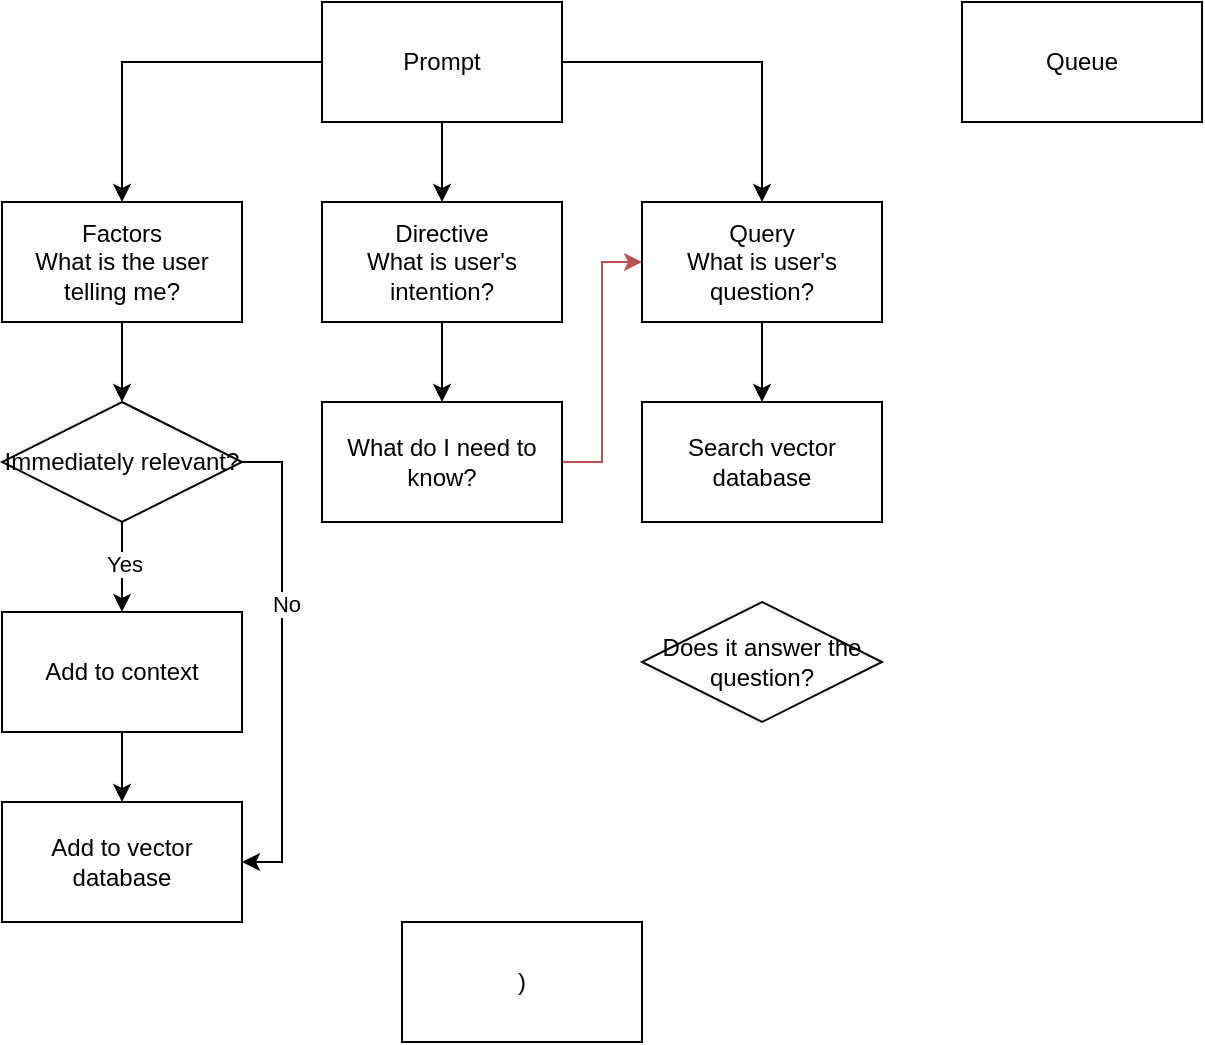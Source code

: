 <mxfile version="22.0.2" type="device">
  <diagram name="第 1 页" id="72OmI5acA52hv8ftlE3r">
    <mxGraphModel dx="1831" dy="598" grid="1" gridSize="10" guides="1" tooltips="1" connect="1" arrows="1" fold="1" page="1" pageScale="1" pageWidth="827" pageHeight="1169" math="0" shadow="0">
      <root>
        <mxCell id="0" />
        <mxCell id="1" parent="0" />
        <mxCell id="kRrdnNfyzmg29LNF8Zb7-5" style="edgeStyle=orthogonalEdgeStyle;rounded=0;orthogonalLoop=1;jettySize=auto;html=1;entryX=0.5;entryY=0;entryDx=0;entryDy=0;" edge="1" parent="1" source="kRrdnNfyzmg29LNF8Zb7-1" target="kRrdnNfyzmg29LNF8Zb7-4">
          <mxGeometry relative="1" as="geometry" />
        </mxCell>
        <mxCell id="kRrdnNfyzmg29LNF8Zb7-6" style="edgeStyle=orthogonalEdgeStyle;rounded=0;orthogonalLoop=1;jettySize=auto;html=1;entryX=0.5;entryY=0;entryDx=0;entryDy=0;" edge="1" parent="1" source="kRrdnNfyzmg29LNF8Zb7-1" target="kRrdnNfyzmg29LNF8Zb7-3">
          <mxGeometry relative="1" as="geometry" />
        </mxCell>
        <mxCell id="kRrdnNfyzmg29LNF8Zb7-11" style="edgeStyle=orthogonalEdgeStyle;rounded=0;orthogonalLoop=1;jettySize=auto;html=1;entryX=0.5;entryY=0;entryDx=0;entryDy=0;" edge="1" parent="1" source="kRrdnNfyzmg29LNF8Zb7-1" target="kRrdnNfyzmg29LNF8Zb7-10">
          <mxGeometry relative="1" as="geometry" />
        </mxCell>
        <mxCell id="kRrdnNfyzmg29LNF8Zb7-1" value="Prompt&lt;br&gt;" style="rounded=0;whiteSpace=wrap;html=1;" vertex="1" parent="1">
          <mxGeometry x="120" y="220" width="120" height="60" as="geometry" />
        </mxCell>
        <mxCell id="kRrdnNfyzmg29LNF8Zb7-9" style="edgeStyle=orthogonalEdgeStyle;rounded=0;orthogonalLoop=1;jettySize=auto;html=1;" edge="1" parent="1" source="kRrdnNfyzmg29LNF8Zb7-3" target="kRrdnNfyzmg29LNF8Zb7-7">
          <mxGeometry relative="1" as="geometry" />
        </mxCell>
        <mxCell id="kRrdnNfyzmg29LNF8Zb7-3" value="Directive&lt;br&gt;What is user&#39;s intention?" style="rounded=0;whiteSpace=wrap;html=1;" vertex="1" parent="1">
          <mxGeometry x="120" y="320" width="120" height="60" as="geometry" />
        </mxCell>
        <mxCell id="kRrdnNfyzmg29LNF8Zb7-27" value="" style="edgeStyle=orthogonalEdgeStyle;rounded=0;orthogonalLoop=1;jettySize=auto;html=1;" edge="1" parent="1" source="kRrdnNfyzmg29LNF8Zb7-4" target="kRrdnNfyzmg29LNF8Zb7-12">
          <mxGeometry relative="1" as="geometry" />
        </mxCell>
        <mxCell id="kRrdnNfyzmg29LNF8Zb7-4" value="Query&lt;br&gt;What is user&#39;s question?" style="rounded=0;whiteSpace=wrap;html=1;" vertex="1" parent="1">
          <mxGeometry x="280" y="320" width="120" height="60" as="geometry" />
        </mxCell>
        <mxCell id="kRrdnNfyzmg29LNF8Zb7-8" style="edgeStyle=orthogonalEdgeStyle;rounded=0;orthogonalLoop=1;jettySize=auto;html=1;entryX=0;entryY=0.5;entryDx=0;entryDy=0;fillColor=#f8cecc;strokeColor=#b85450;" edge="1" parent="1" source="kRrdnNfyzmg29LNF8Zb7-7" target="kRrdnNfyzmg29LNF8Zb7-4">
          <mxGeometry relative="1" as="geometry" />
        </mxCell>
        <mxCell id="kRrdnNfyzmg29LNF8Zb7-7" value="What do I need to know?" style="rounded=0;whiteSpace=wrap;html=1;" vertex="1" parent="1">
          <mxGeometry x="120" y="420" width="120" height="60" as="geometry" />
        </mxCell>
        <mxCell id="kRrdnNfyzmg29LNF8Zb7-14" style="edgeStyle=orthogonalEdgeStyle;rounded=0;orthogonalLoop=1;jettySize=auto;html=1;entryX=0.5;entryY=0;entryDx=0;entryDy=0;" edge="1" parent="1" source="kRrdnNfyzmg29LNF8Zb7-10">
          <mxGeometry relative="1" as="geometry">
            <mxPoint x="20" y="420" as="targetPoint" />
          </mxGeometry>
        </mxCell>
        <mxCell id="kRrdnNfyzmg29LNF8Zb7-10" value="Factors&lt;br&gt;What is the user telling me?" style="rounded=0;whiteSpace=wrap;html=1;" vertex="1" parent="1">
          <mxGeometry x="-40" y="320" width="120" height="60" as="geometry" />
        </mxCell>
        <mxCell id="kRrdnNfyzmg29LNF8Zb7-12" value="Search vector database" style="rounded=0;whiteSpace=wrap;html=1;" vertex="1" parent="1">
          <mxGeometry x="280" y="420" width="120" height="60" as="geometry" />
        </mxCell>
        <mxCell id="kRrdnNfyzmg29LNF8Zb7-18" style="edgeStyle=orthogonalEdgeStyle;rounded=0;orthogonalLoop=1;jettySize=auto;html=1;entryX=0.5;entryY=1;entryDx=0;entryDy=0;" edge="1" parent="1" source="kRrdnNfyzmg29LNF8Zb7-16" target="kRrdnNfyzmg29LNF8Zb7-17">
          <mxGeometry relative="1" as="geometry" />
        </mxCell>
        <mxCell id="kRrdnNfyzmg29LNF8Zb7-19" value="Yes" style="edgeLabel;html=1;align=center;verticalAlign=middle;resizable=0;points=[];" vertex="1" connectable="0" parent="kRrdnNfyzmg29LNF8Zb7-18">
          <mxGeometry x="-0.067" y="1" relative="1" as="geometry">
            <mxPoint as="offset" />
          </mxGeometry>
        </mxCell>
        <mxCell id="kRrdnNfyzmg29LNF8Zb7-25" style="edgeStyle=orthogonalEdgeStyle;rounded=0;orthogonalLoop=1;jettySize=auto;html=1;entryX=1;entryY=0.5;entryDx=0;entryDy=0;" edge="1" parent="1" source="kRrdnNfyzmg29LNF8Zb7-16" target="kRrdnNfyzmg29LNF8Zb7-20">
          <mxGeometry relative="1" as="geometry">
            <mxPoint x="90" y="650" as="targetPoint" />
            <Array as="points">
              <mxPoint x="100" y="450" />
              <mxPoint x="100" y="650" />
            </Array>
          </mxGeometry>
        </mxCell>
        <mxCell id="kRrdnNfyzmg29LNF8Zb7-26" value="No" style="edgeLabel;html=1;align=center;verticalAlign=middle;resizable=0;points=[];" vertex="1" connectable="0" parent="kRrdnNfyzmg29LNF8Zb7-25">
          <mxGeometry x="-0.242" y="2" relative="1" as="geometry">
            <mxPoint as="offset" />
          </mxGeometry>
        </mxCell>
        <mxCell id="kRrdnNfyzmg29LNF8Zb7-16" value="Immediately relevant?" style="rhombus;whiteSpace=wrap;html=1;" vertex="1" parent="1">
          <mxGeometry x="-40" y="420" width="120" height="60" as="geometry" />
        </mxCell>
        <mxCell id="kRrdnNfyzmg29LNF8Zb7-31" style="edgeStyle=orthogonalEdgeStyle;rounded=0;orthogonalLoop=1;jettySize=auto;html=1;entryX=0.5;entryY=0;entryDx=0;entryDy=0;" edge="1" parent="1" source="kRrdnNfyzmg29LNF8Zb7-17" target="kRrdnNfyzmg29LNF8Zb7-20">
          <mxGeometry relative="1" as="geometry" />
        </mxCell>
        <mxCell id="kRrdnNfyzmg29LNF8Zb7-17" value="Add to context" style="whiteSpace=wrap;html=1;direction=west;" vertex="1" parent="1">
          <mxGeometry x="-40" y="525" width="120" height="60" as="geometry" />
        </mxCell>
        <mxCell id="kRrdnNfyzmg29LNF8Zb7-20" value="Add to vector database" style="rounded=0;whiteSpace=wrap;html=1;" vertex="1" parent="1">
          <mxGeometry x="-40" y="620" width="120" height="60" as="geometry" />
        </mxCell>
        <mxCell id="kRrdnNfyzmg29LNF8Zb7-28" value=")" style="rounded=0;whiteSpace=wrap;html=1;" vertex="1" parent="1">
          <mxGeometry x="160" y="680" width="120" height="60" as="geometry" />
        </mxCell>
        <mxCell id="kRrdnNfyzmg29LNF8Zb7-29" value="Queue" style="rounded=0;whiteSpace=wrap;html=1;" vertex="1" parent="1">
          <mxGeometry x="440" y="220" width="120" height="60" as="geometry" />
        </mxCell>
        <mxCell id="kRrdnNfyzmg29LNF8Zb7-30" value="Does it answer the question?" style="rhombus;whiteSpace=wrap;html=1;" vertex="1" parent="1">
          <mxGeometry x="280" y="520" width="120" height="60" as="geometry" />
        </mxCell>
      </root>
    </mxGraphModel>
  </diagram>
</mxfile>
